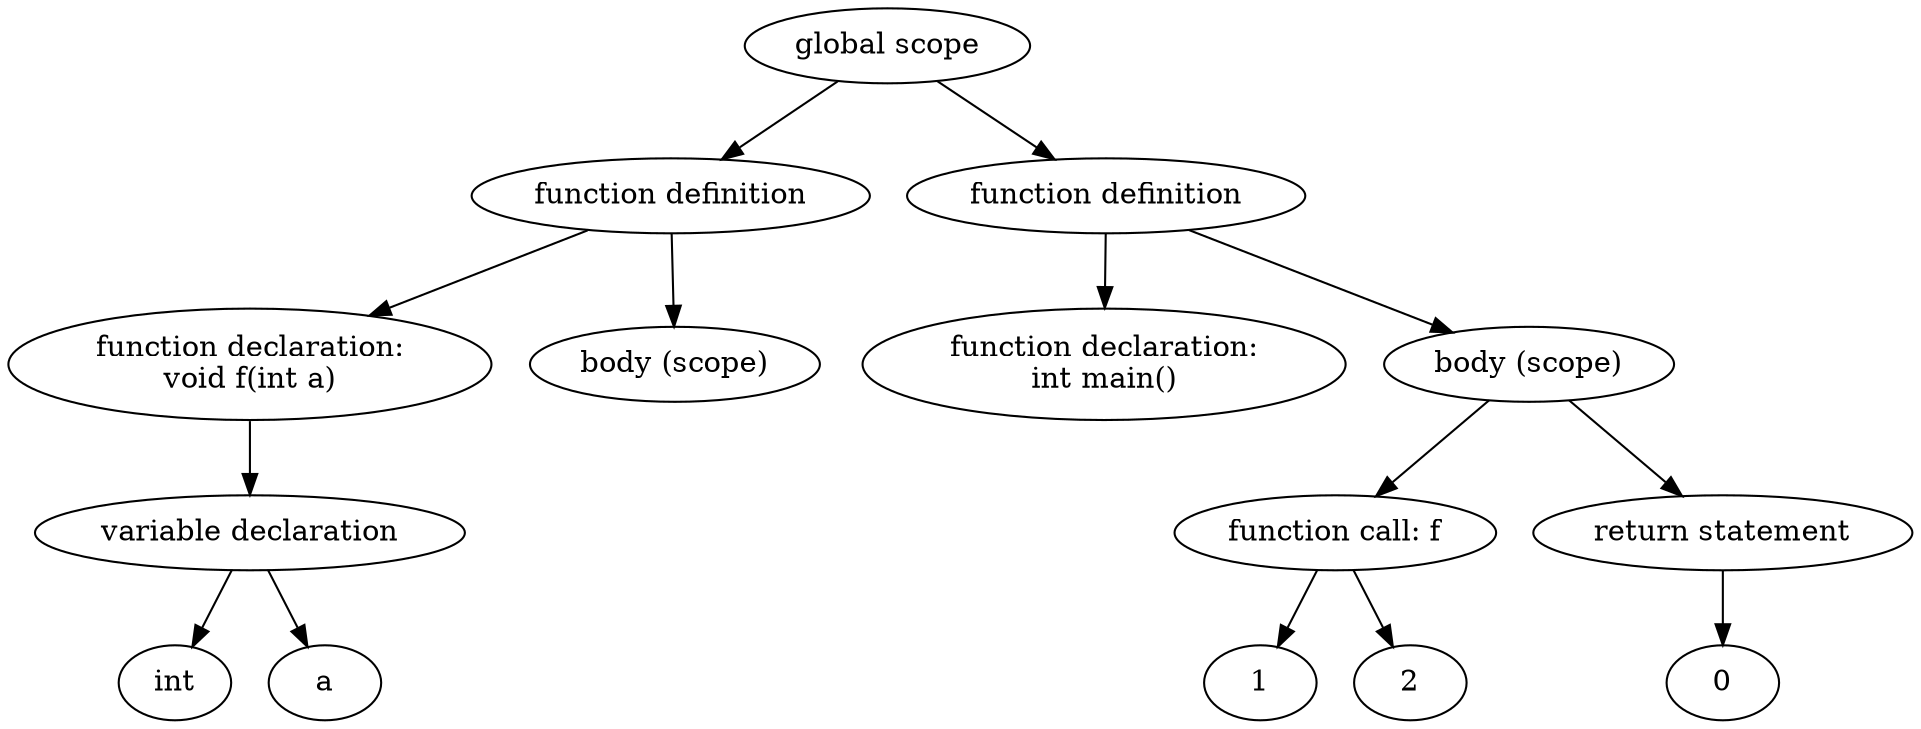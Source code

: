 digraph "Abstract Syntax Tree" {
	140480002252912 [label=int]
	140480002254160 -> 140480002252912
	140480002253008 [label=a]
	140480002254160 -> 140480002253008
	140480002254160 [label="variable declaration"]
	140480002256752 -> 140480002254160
	140480002256752 [label="function declaration:
void f(int a)"]
	140480002253392 -> 140480002256752
	140480002256272 [label="body (scope)"]
	140480002253392 -> 140480002256272
	140480002253392 [label="function definition"]
	140480002253056 -> 140480002253392
	140480002255984 [label="function declaration:
int main()"]
	140480002255936 -> 140480002255984
	140480002130992 [label=1]
	140480002256656 -> 140480002130992
	140480002130512 [label=2]
	140480002256656 -> 140480002130512
	140480002256656 [label="function call: f"]
	140480002253200 -> 140480002256656
	140480002256848 [label=0]
	140480002129984 -> 140480002256848
	140480002129984 [label="return statement"]
	140480002253200 -> 140480002129984
	140480002253200 [label="body (scope)"]
	140480002255936 -> 140480002253200
	140480002255936 [label="function definition"]
	140480002253056 -> 140480002255936
	140480002253056 [label="global scope"]
}
